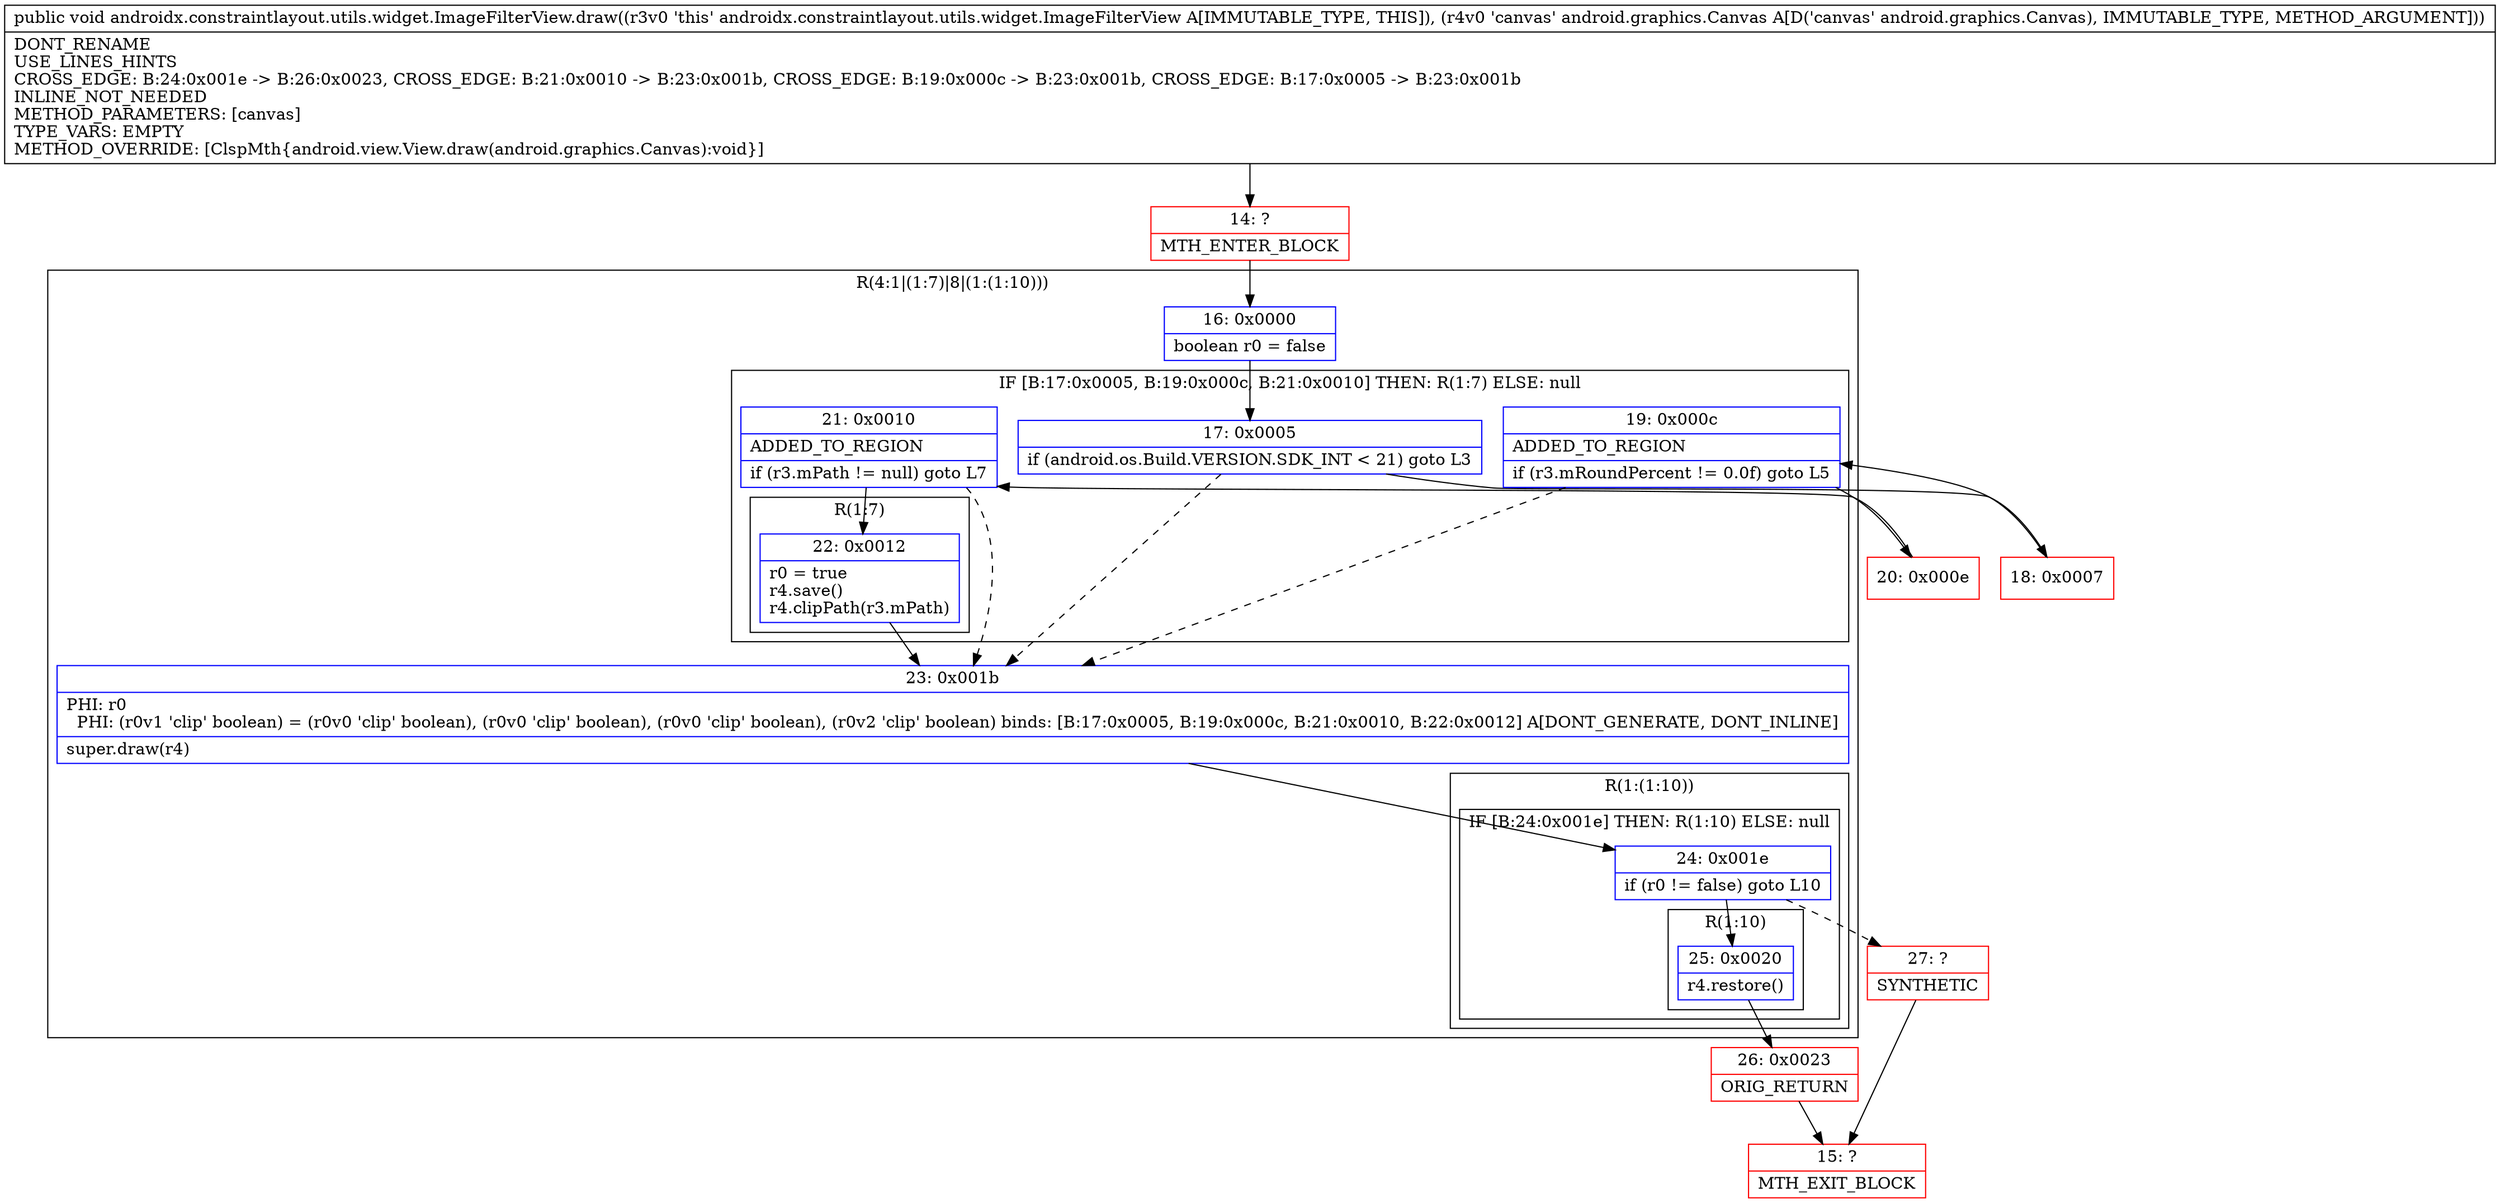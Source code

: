 digraph "CFG forandroidx.constraintlayout.utils.widget.ImageFilterView.draw(Landroid\/graphics\/Canvas;)V" {
subgraph cluster_Region_2102072985 {
label = "R(4:1|(1:7)|8|(1:(1:10)))";
node [shape=record,color=blue];
Node_16 [shape=record,label="{16\:\ 0x0000|boolean r0 = false\l}"];
subgraph cluster_IfRegion_819956212 {
label = "IF [B:17:0x0005, B:19:0x000c, B:21:0x0010] THEN: R(1:7) ELSE: null";
node [shape=record,color=blue];
Node_17 [shape=record,label="{17\:\ 0x0005|if (android.os.Build.VERSION.SDK_INT \< 21) goto L3\l}"];
Node_19 [shape=record,label="{19\:\ 0x000c|ADDED_TO_REGION\l|if (r3.mRoundPercent != 0.0f) goto L5\l}"];
Node_21 [shape=record,label="{21\:\ 0x0010|ADDED_TO_REGION\l|if (r3.mPath != null) goto L7\l}"];
subgraph cluster_Region_1511834992 {
label = "R(1:7)";
node [shape=record,color=blue];
Node_22 [shape=record,label="{22\:\ 0x0012|r0 = true\lr4.save()\lr4.clipPath(r3.mPath)\l}"];
}
}
Node_23 [shape=record,label="{23\:\ 0x001b|PHI: r0 \l  PHI: (r0v1 'clip' boolean) = (r0v0 'clip' boolean), (r0v0 'clip' boolean), (r0v0 'clip' boolean), (r0v2 'clip' boolean) binds: [B:17:0x0005, B:19:0x000c, B:21:0x0010, B:22:0x0012] A[DONT_GENERATE, DONT_INLINE]\l|super.draw(r4)\l}"];
subgraph cluster_Region_1946655563 {
label = "R(1:(1:10))";
node [shape=record,color=blue];
subgraph cluster_IfRegion_1335556605 {
label = "IF [B:24:0x001e] THEN: R(1:10) ELSE: null";
node [shape=record,color=blue];
Node_24 [shape=record,label="{24\:\ 0x001e|if (r0 != false) goto L10\l}"];
subgraph cluster_Region_1889435931 {
label = "R(1:10)";
node [shape=record,color=blue];
Node_25 [shape=record,label="{25\:\ 0x0020|r4.restore()\l}"];
}
}
}
}
Node_14 [shape=record,color=red,label="{14\:\ ?|MTH_ENTER_BLOCK\l}"];
Node_18 [shape=record,color=red,label="{18\:\ 0x0007}"];
Node_20 [shape=record,color=red,label="{20\:\ 0x000e}"];
Node_26 [shape=record,color=red,label="{26\:\ 0x0023|ORIG_RETURN\l}"];
Node_15 [shape=record,color=red,label="{15\:\ ?|MTH_EXIT_BLOCK\l}"];
Node_27 [shape=record,color=red,label="{27\:\ ?|SYNTHETIC\l}"];
MethodNode[shape=record,label="{public void androidx.constraintlayout.utils.widget.ImageFilterView.draw((r3v0 'this' androidx.constraintlayout.utils.widget.ImageFilterView A[IMMUTABLE_TYPE, THIS]), (r4v0 'canvas' android.graphics.Canvas A[D('canvas' android.graphics.Canvas), IMMUTABLE_TYPE, METHOD_ARGUMENT]))  | DONT_RENAME\lUSE_LINES_HINTS\lCROSS_EDGE: B:24:0x001e \-\> B:26:0x0023, CROSS_EDGE: B:21:0x0010 \-\> B:23:0x001b, CROSS_EDGE: B:19:0x000c \-\> B:23:0x001b, CROSS_EDGE: B:17:0x0005 \-\> B:23:0x001b\lINLINE_NOT_NEEDED\lMETHOD_PARAMETERS: [canvas]\lTYPE_VARS: EMPTY\lMETHOD_OVERRIDE: [ClspMth\{android.view.View.draw(android.graphics.Canvas):void\}]\l}"];
MethodNode -> Node_14;Node_16 -> Node_17;
Node_17 -> Node_18;
Node_17 -> Node_23[style=dashed];
Node_19 -> Node_20;
Node_19 -> Node_23[style=dashed];
Node_21 -> Node_22;
Node_21 -> Node_23[style=dashed];
Node_22 -> Node_23;
Node_23 -> Node_24;
Node_24 -> Node_25;
Node_24 -> Node_27[style=dashed];
Node_25 -> Node_26;
Node_14 -> Node_16;
Node_18 -> Node_19;
Node_20 -> Node_21;
Node_26 -> Node_15;
Node_27 -> Node_15;
}

